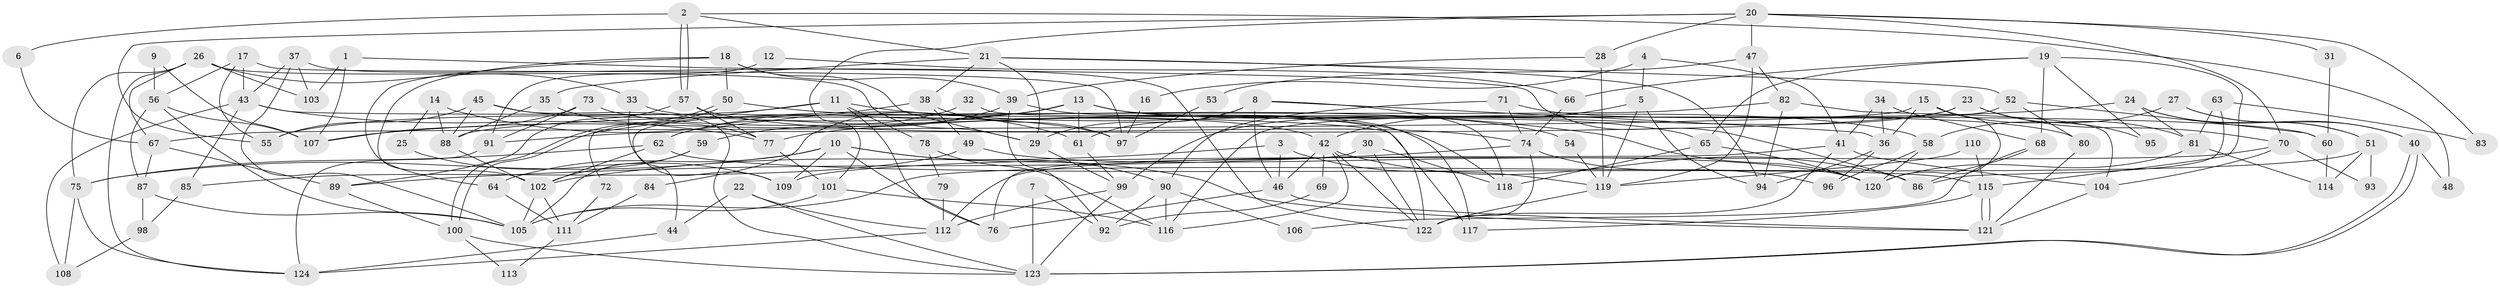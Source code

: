 // Generated by graph-tools (version 1.1) at 2025/11/02/27/25 16:11:19]
// undirected, 124 vertices, 248 edges
graph export_dot {
graph [start="1"]
  node [color=gray90,style=filled];
  1;
  2;
  3;
  4;
  5;
  6;
  7;
  8;
  9;
  10;
  11;
  12;
  13;
  14;
  15;
  16;
  17;
  18;
  19;
  20;
  21;
  22;
  23;
  24;
  25;
  26;
  27;
  28;
  29;
  30;
  31;
  32;
  33;
  34;
  35;
  36;
  37;
  38;
  39;
  40;
  41;
  42;
  43;
  44;
  45;
  46;
  47;
  48;
  49;
  50;
  51;
  52;
  53;
  54;
  55;
  56;
  57;
  58;
  59;
  60;
  61;
  62;
  63;
  64;
  65;
  66;
  67;
  68;
  69;
  70;
  71;
  72;
  73;
  74;
  75;
  76;
  77;
  78;
  79;
  80;
  81;
  82;
  83;
  84;
  85;
  86;
  87;
  88;
  89;
  90;
  91;
  92;
  93;
  94;
  95;
  96;
  97;
  98;
  99;
  100;
  101;
  102;
  103;
  104;
  105;
  106;
  107;
  108;
  109;
  110;
  111;
  112;
  113;
  114;
  115;
  116;
  117;
  118;
  119;
  120;
  121;
  122;
  123;
  124;
  1 -- 86;
  1 -- 103;
  1 -- 107;
  2 -- 21;
  2 -- 57;
  2 -- 57;
  2 -- 6;
  2 -- 48;
  3 -- 102;
  3 -- 46;
  3 -- 119;
  4 -- 41;
  4 -- 5;
  4 -- 16;
  5 -- 94;
  5 -- 119;
  5 -- 42;
  6 -- 67;
  7 -- 92;
  7 -- 123;
  8 -- 29;
  8 -- 46;
  8 -- 36;
  8 -- 61;
  8 -- 118;
  9 -- 107;
  9 -- 56;
  10 -- 75;
  10 -- 76;
  10 -- 64;
  10 -- 90;
  10 -- 109;
  10 -- 121;
  11 -- 76;
  11 -- 55;
  11 -- 72;
  11 -- 78;
  11 -- 120;
  12 -- 91;
  12 -- 66;
  13 -- 107;
  13 -- 60;
  13 -- 58;
  13 -- 61;
  13 -- 62;
  13 -- 65;
  13 -- 84;
  14 -- 88;
  14 -- 61;
  14 -- 25;
  15 -- 120;
  15 -- 67;
  15 -- 36;
  15 -- 81;
  16 -- 97;
  17 -- 43;
  17 -- 55;
  17 -- 56;
  17 -- 97;
  18 -- 39;
  18 -- 102;
  18 -- 29;
  18 -- 50;
  18 -- 64;
  19 -- 115;
  19 -- 65;
  19 -- 66;
  19 -- 68;
  19 -- 95;
  20 -- 28;
  20 -- 101;
  20 -- 31;
  20 -- 47;
  20 -- 55;
  20 -- 70;
  20 -- 83;
  21 -- 38;
  21 -- 29;
  21 -- 35;
  21 -- 52;
  21 -- 94;
  22 -- 123;
  22 -- 112;
  22 -- 44;
  23 -- 70;
  23 -- 99;
  23 -- 91;
  23 -- 95;
  24 -- 77;
  24 -- 40;
  24 -- 51;
  24 -- 81;
  25 -- 109;
  26 -- 29;
  26 -- 67;
  26 -- 33;
  26 -- 75;
  26 -- 103;
  26 -- 124;
  27 -- 51;
  27 -- 58;
  27 -- 40;
  28 -- 119;
  28 -- 39;
  29 -- 99;
  30 -- 118;
  30 -- 122;
  30 -- 76;
  31 -- 60;
  32 -- 122;
  32 -- 62;
  33 -- 109;
  33 -- 42;
  34 -- 41;
  34 -- 36;
  34 -- 68;
  35 -- 88;
  35 -- 77;
  36 -- 94;
  36 -- 96;
  37 -- 122;
  37 -- 105;
  37 -- 43;
  37 -- 103;
  38 -- 44;
  38 -- 97;
  38 -- 49;
  39 -- 117;
  39 -- 59;
  39 -- 92;
  40 -- 123;
  40 -- 123;
  40 -- 48;
  41 -- 112;
  41 -- 122;
  41 -- 104;
  42 -- 46;
  42 -- 69;
  42 -- 86;
  42 -- 116;
  42 -- 122;
  43 -- 77;
  43 -- 85;
  43 -- 108;
  43 -- 117;
  44 -- 124;
  45 -- 123;
  45 -- 88;
  45 -- 55;
  45 -- 97;
  46 -- 121;
  46 -- 76;
  47 -- 82;
  47 -- 53;
  47 -- 119;
  49 -- 120;
  49 -- 85;
  50 -- 100;
  50 -- 100;
  50 -- 54;
  51 -- 105;
  51 -- 93;
  51 -- 114;
  52 -- 116;
  52 -- 60;
  52 -- 80;
  53 -- 97;
  54 -- 119;
  56 -- 105;
  56 -- 87;
  56 -- 107;
  57 -- 74;
  57 -- 77;
  57 -- 89;
  58 -- 120;
  58 -- 96;
  59 -- 102;
  59 -- 105;
  60 -- 114;
  61 -- 99;
  62 -- 75;
  62 -- 102;
  62 -- 115;
  63 -- 86;
  63 -- 81;
  63 -- 83;
  64 -- 111;
  65 -- 120;
  65 -- 118;
  66 -- 74;
  67 -- 89;
  67 -- 87;
  68 -- 86;
  68 -- 106;
  69 -- 92;
  70 -- 104;
  70 -- 93;
  70 -- 109;
  71 -- 80;
  71 -- 74;
  71 -- 90;
  72 -- 111;
  73 -- 118;
  73 -- 107;
  73 -- 91;
  74 -- 122;
  74 -- 96;
  74 -- 89;
  75 -- 124;
  75 -- 108;
  77 -- 101;
  78 -- 116;
  78 -- 79;
  79 -- 112;
  80 -- 121;
  81 -- 114;
  81 -- 120;
  82 -- 104;
  82 -- 94;
  82 -- 88;
  84 -- 111;
  85 -- 98;
  87 -- 98;
  87 -- 105;
  88 -- 102;
  89 -- 100;
  90 -- 92;
  90 -- 106;
  90 -- 116;
  91 -- 124;
  98 -- 108;
  99 -- 123;
  99 -- 112;
  100 -- 113;
  100 -- 123;
  101 -- 116;
  101 -- 105;
  102 -- 105;
  102 -- 111;
  104 -- 121;
  110 -- 115;
  110 -- 119;
  111 -- 113;
  112 -- 124;
  115 -- 121;
  115 -- 121;
  115 -- 117;
  119 -- 122;
}
